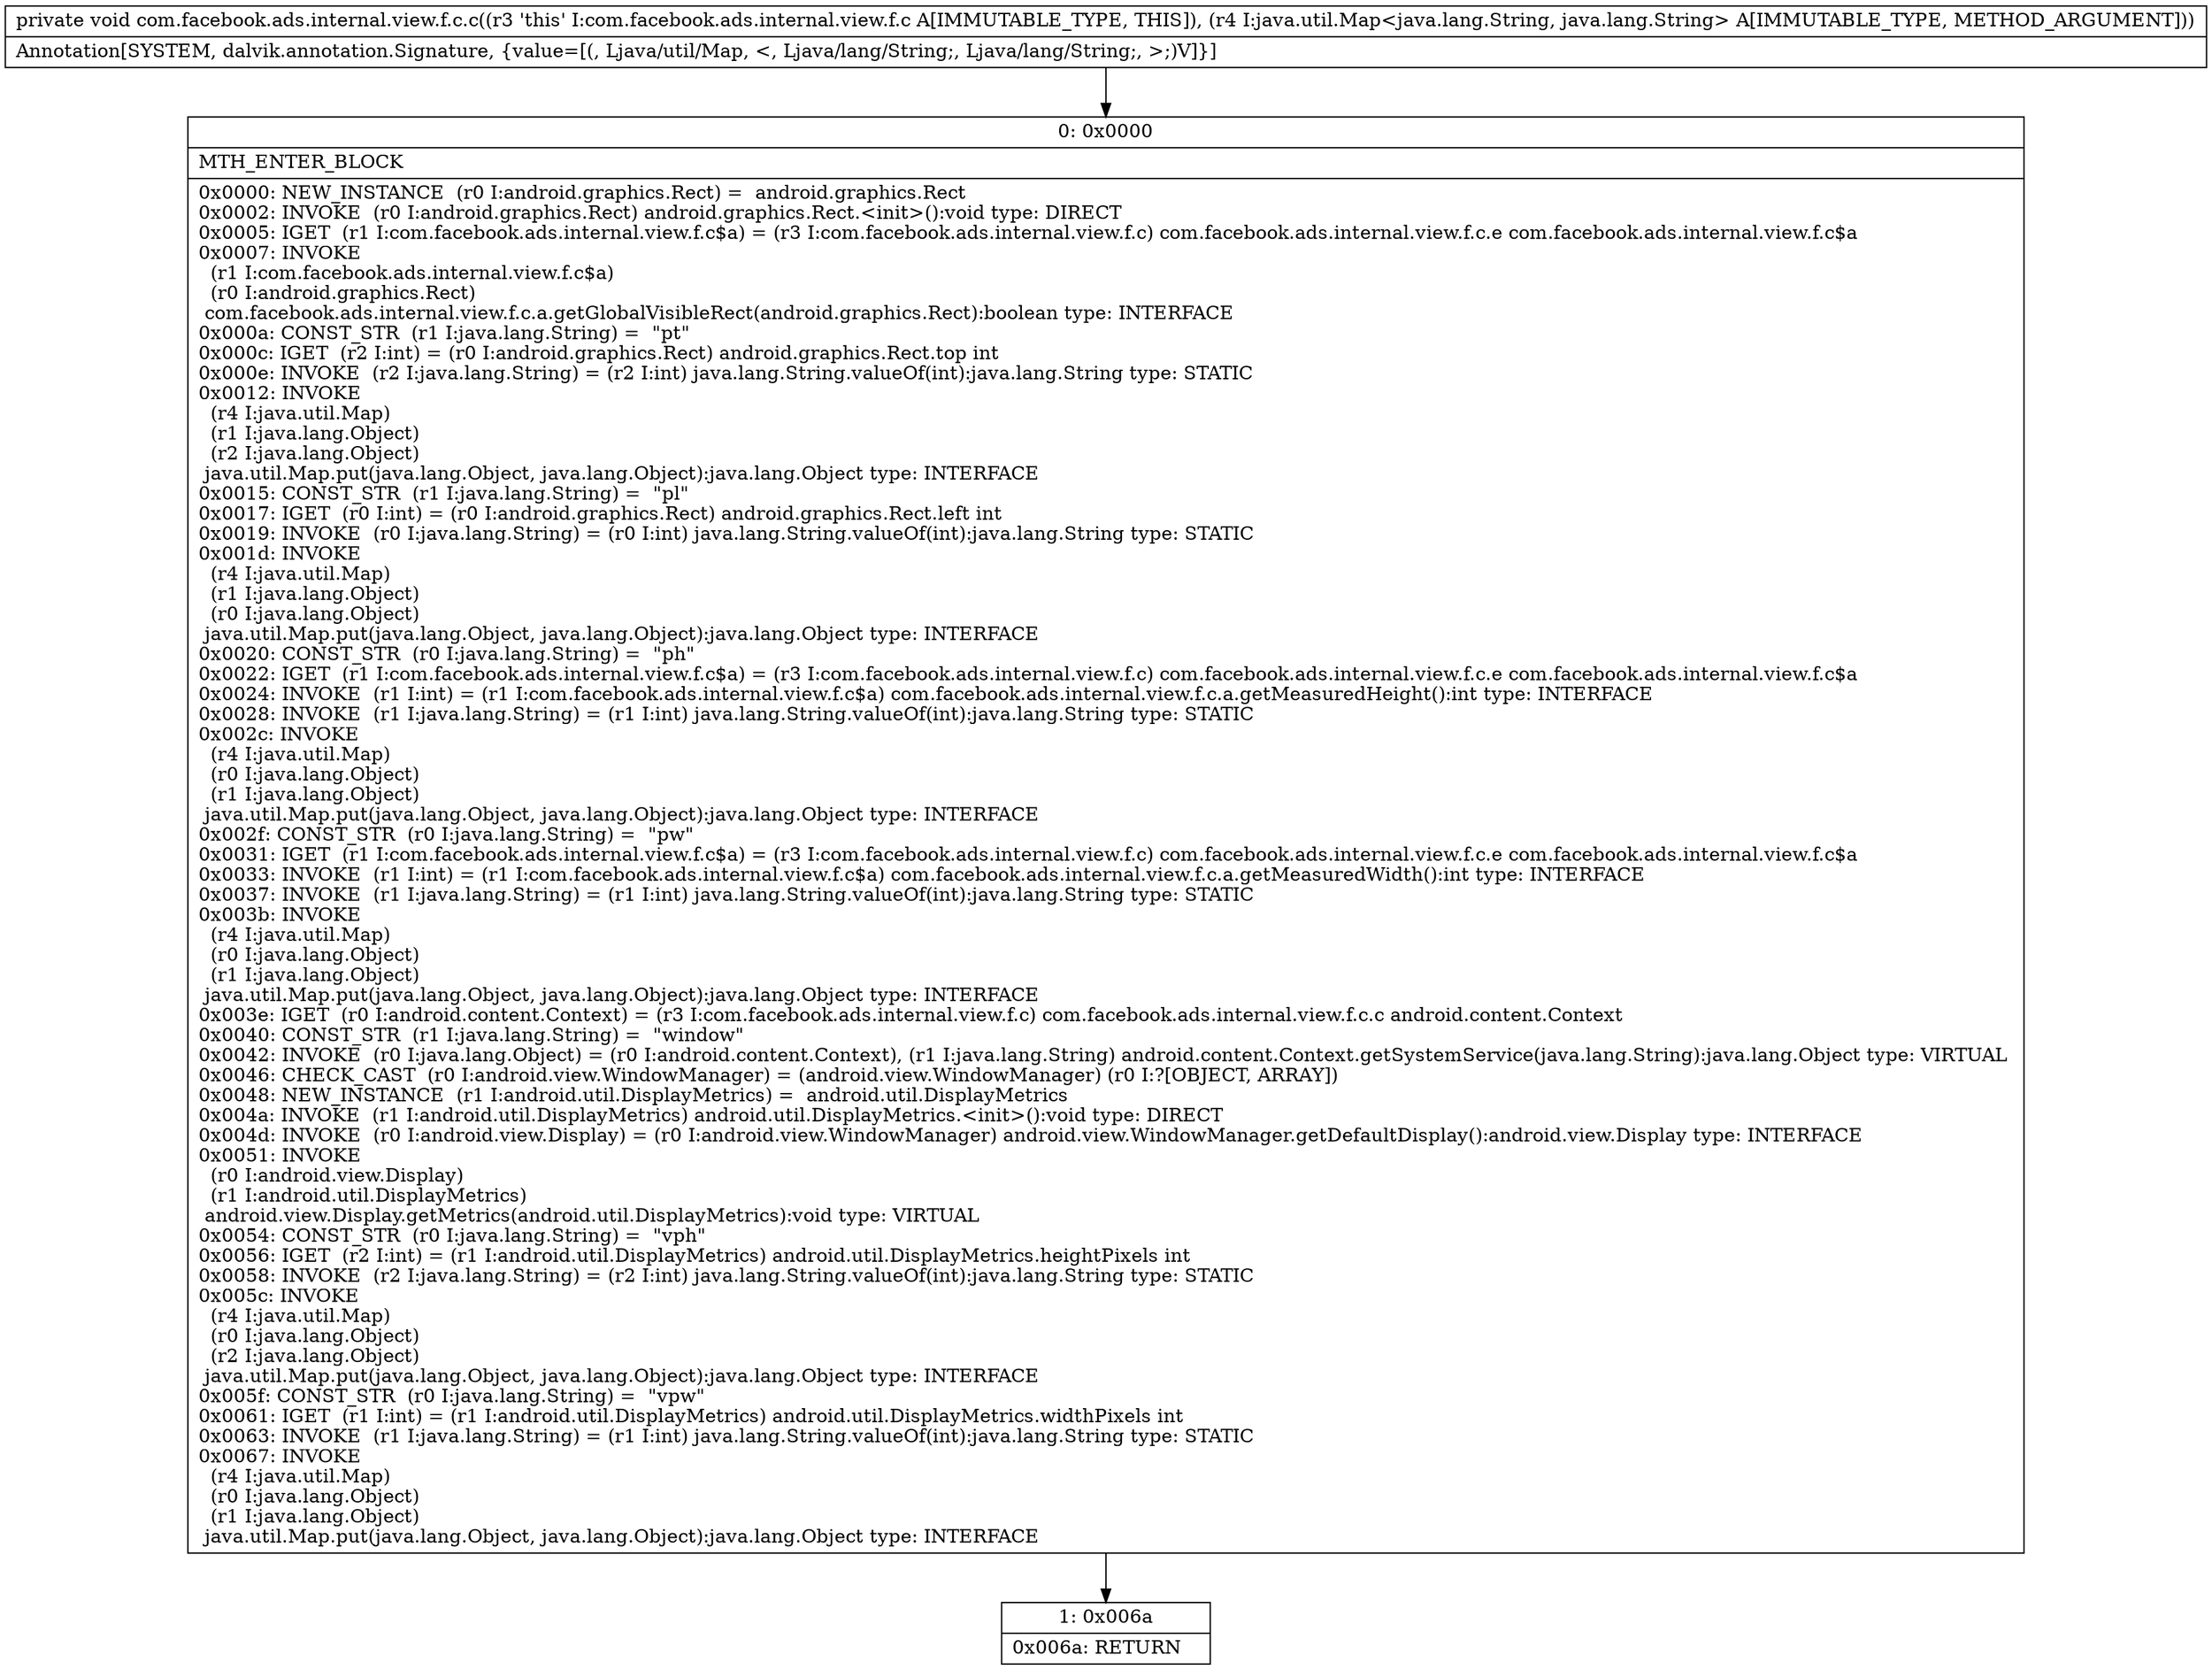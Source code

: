 digraph "CFG forcom.facebook.ads.internal.view.f.c.c(Ljava\/util\/Map;)V" {
Node_0 [shape=record,label="{0\:\ 0x0000|MTH_ENTER_BLOCK\l|0x0000: NEW_INSTANCE  (r0 I:android.graphics.Rect) =  android.graphics.Rect \l0x0002: INVOKE  (r0 I:android.graphics.Rect) android.graphics.Rect.\<init\>():void type: DIRECT \l0x0005: IGET  (r1 I:com.facebook.ads.internal.view.f.c$a) = (r3 I:com.facebook.ads.internal.view.f.c) com.facebook.ads.internal.view.f.c.e com.facebook.ads.internal.view.f.c$a \l0x0007: INVOKE  \l  (r1 I:com.facebook.ads.internal.view.f.c$a)\l  (r0 I:android.graphics.Rect)\l com.facebook.ads.internal.view.f.c.a.getGlobalVisibleRect(android.graphics.Rect):boolean type: INTERFACE \l0x000a: CONST_STR  (r1 I:java.lang.String) =  \"pt\" \l0x000c: IGET  (r2 I:int) = (r0 I:android.graphics.Rect) android.graphics.Rect.top int \l0x000e: INVOKE  (r2 I:java.lang.String) = (r2 I:int) java.lang.String.valueOf(int):java.lang.String type: STATIC \l0x0012: INVOKE  \l  (r4 I:java.util.Map)\l  (r1 I:java.lang.Object)\l  (r2 I:java.lang.Object)\l java.util.Map.put(java.lang.Object, java.lang.Object):java.lang.Object type: INTERFACE \l0x0015: CONST_STR  (r1 I:java.lang.String) =  \"pl\" \l0x0017: IGET  (r0 I:int) = (r0 I:android.graphics.Rect) android.graphics.Rect.left int \l0x0019: INVOKE  (r0 I:java.lang.String) = (r0 I:int) java.lang.String.valueOf(int):java.lang.String type: STATIC \l0x001d: INVOKE  \l  (r4 I:java.util.Map)\l  (r1 I:java.lang.Object)\l  (r0 I:java.lang.Object)\l java.util.Map.put(java.lang.Object, java.lang.Object):java.lang.Object type: INTERFACE \l0x0020: CONST_STR  (r0 I:java.lang.String) =  \"ph\" \l0x0022: IGET  (r1 I:com.facebook.ads.internal.view.f.c$a) = (r3 I:com.facebook.ads.internal.view.f.c) com.facebook.ads.internal.view.f.c.e com.facebook.ads.internal.view.f.c$a \l0x0024: INVOKE  (r1 I:int) = (r1 I:com.facebook.ads.internal.view.f.c$a) com.facebook.ads.internal.view.f.c.a.getMeasuredHeight():int type: INTERFACE \l0x0028: INVOKE  (r1 I:java.lang.String) = (r1 I:int) java.lang.String.valueOf(int):java.lang.String type: STATIC \l0x002c: INVOKE  \l  (r4 I:java.util.Map)\l  (r0 I:java.lang.Object)\l  (r1 I:java.lang.Object)\l java.util.Map.put(java.lang.Object, java.lang.Object):java.lang.Object type: INTERFACE \l0x002f: CONST_STR  (r0 I:java.lang.String) =  \"pw\" \l0x0031: IGET  (r1 I:com.facebook.ads.internal.view.f.c$a) = (r3 I:com.facebook.ads.internal.view.f.c) com.facebook.ads.internal.view.f.c.e com.facebook.ads.internal.view.f.c$a \l0x0033: INVOKE  (r1 I:int) = (r1 I:com.facebook.ads.internal.view.f.c$a) com.facebook.ads.internal.view.f.c.a.getMeasuredWidth():int type: INTERFACE \l0x0037: INVOKE  (r1 I:java.lang.String) = (r1 I:int) java.lang.String.valueOf(int):java.lang.String type: STATIC \l0x003b: INVOKE  \l  (r4 I:java.util.Map)\l  (r0 I:java.lang.Object)\l  (r1 I:java.lang.Object)\l java.util.Map.put(java.lang.Object, java.lang.Object):java.lang.Object type: INTERFACE \l0x003e: IGET  (r0 I:android.content.Context) = (r3 I:com.facebook.ads.internal.view.f.c) com.facebook.ads.internal.view.f.c.c android.content.Context \l0x0040: CONST_STR  (r1 I:java.lang.String) =  \"window\" \l0x0042: INVOKE  (r0 I:java.lang.Object) = (r0 I:android.content.Context), (r1 I:java.lang.String) android.content.Context.getSystemService(java.lang.String):java.lang.Object type: VIRTUAL \l0x0046: CHECK_CAST  (r0 I:android.view.WindowManager) = (android.view.WindowManager) (r0 I:?[OBJECT, ARRAY]) \l0x0048: NEW_INSTANCE  (r1 I:android.util.DisplayMetrics) =  android.util.DisplayMetrics \l0x004a: INVOKE  (r1 I:android.util.DisplayMetrics) android.util.DisplayMetrics.\<init\>():void type: DIRECT \l0x004d: INVOKE  (r0 I:android.view.Display) = (r0 I:android.view.WindowManager) android.view.WindowManager.getDefaultDisplay():android.view.Display type: INTERFACE \l0x0051: INVOKE  \l  (r0 I:android.view.Display)\l  (r1 I:android.util.DisplayMetrics)\l android.view.Display.getMetrics(android.util.DisplayMetrics):void type: VIRTUAL \l0x0054: CONST_STR  (r0 I:java.lang.String) =  \"vph\" \l0x0056: IGET  (r2 I:int) = (r1 I:android.util.DisplayMetrics) android.util.DisplayMetrics.heightPixels int \l0x0058: INVOKE  (r2 I:java.lang.String) = (r2 I:int) java.lang.String.valueOf(int):java.lang.String type: STATIC \l0x005c: INVOKE  \l  (r4 I:java.util.Map)\l  (r0 I:java.lang.Object)\l  (r2 I:java.lang.Object)\l java.util.Map.put(java.lang.Object, java.lang.Object):java.lang.Object type: INTERFACE \l0x005f: CONST_STR  (r0 I:java.lang.String) =  \"vpw\" \l0x0061: IGET  (r1 I:int) = (r1 I:android.util.DisplayMetrics) android.util.DisplayMetrics.widthPixels int \l0x0063: INVOKE  (r1 I:java.lang.String) = (r1 I:int) java.lang.String.valueOf(int):java.lang.String type: STATIC \l0x0067: INVOKE  \l  (r4 I:java.util.Map)\l  (r0 I:java.lang.Object)\l  (r1 I:java.lang.Object)\l java.util.Map.put(java.lang.Object, java.lang.Object):java.lang.Object type: INTERFACE \l}"];
Node_1 [shape=record,label="{1\:\ 0x006a|0x006a: RETURN   \l}"];
MethodNode[shape=record,label="{private void com.facebook.ads.internal.view.f.c.c((r3 'this' I:com.facebook.ads.internal.view.f.c A[IMMUTABLE_TYPE, THIS]), (r4 I:java.util.Map\<java.lang.String, java.lang.String\> A[IMMUTABLE_TYPE, METHOD_ARGUMENT]))  | Annotation[SYSTEM, dalvik.annotation.Signature, \{value=[(, Ljava\/util\/Map, \<, Ljava\/lang\/String;, Ljava\/lang\/String;, \>;)V]\}]\l}"];
MethodNode -> Node_0;
Node_0 -> Node_1;
}

